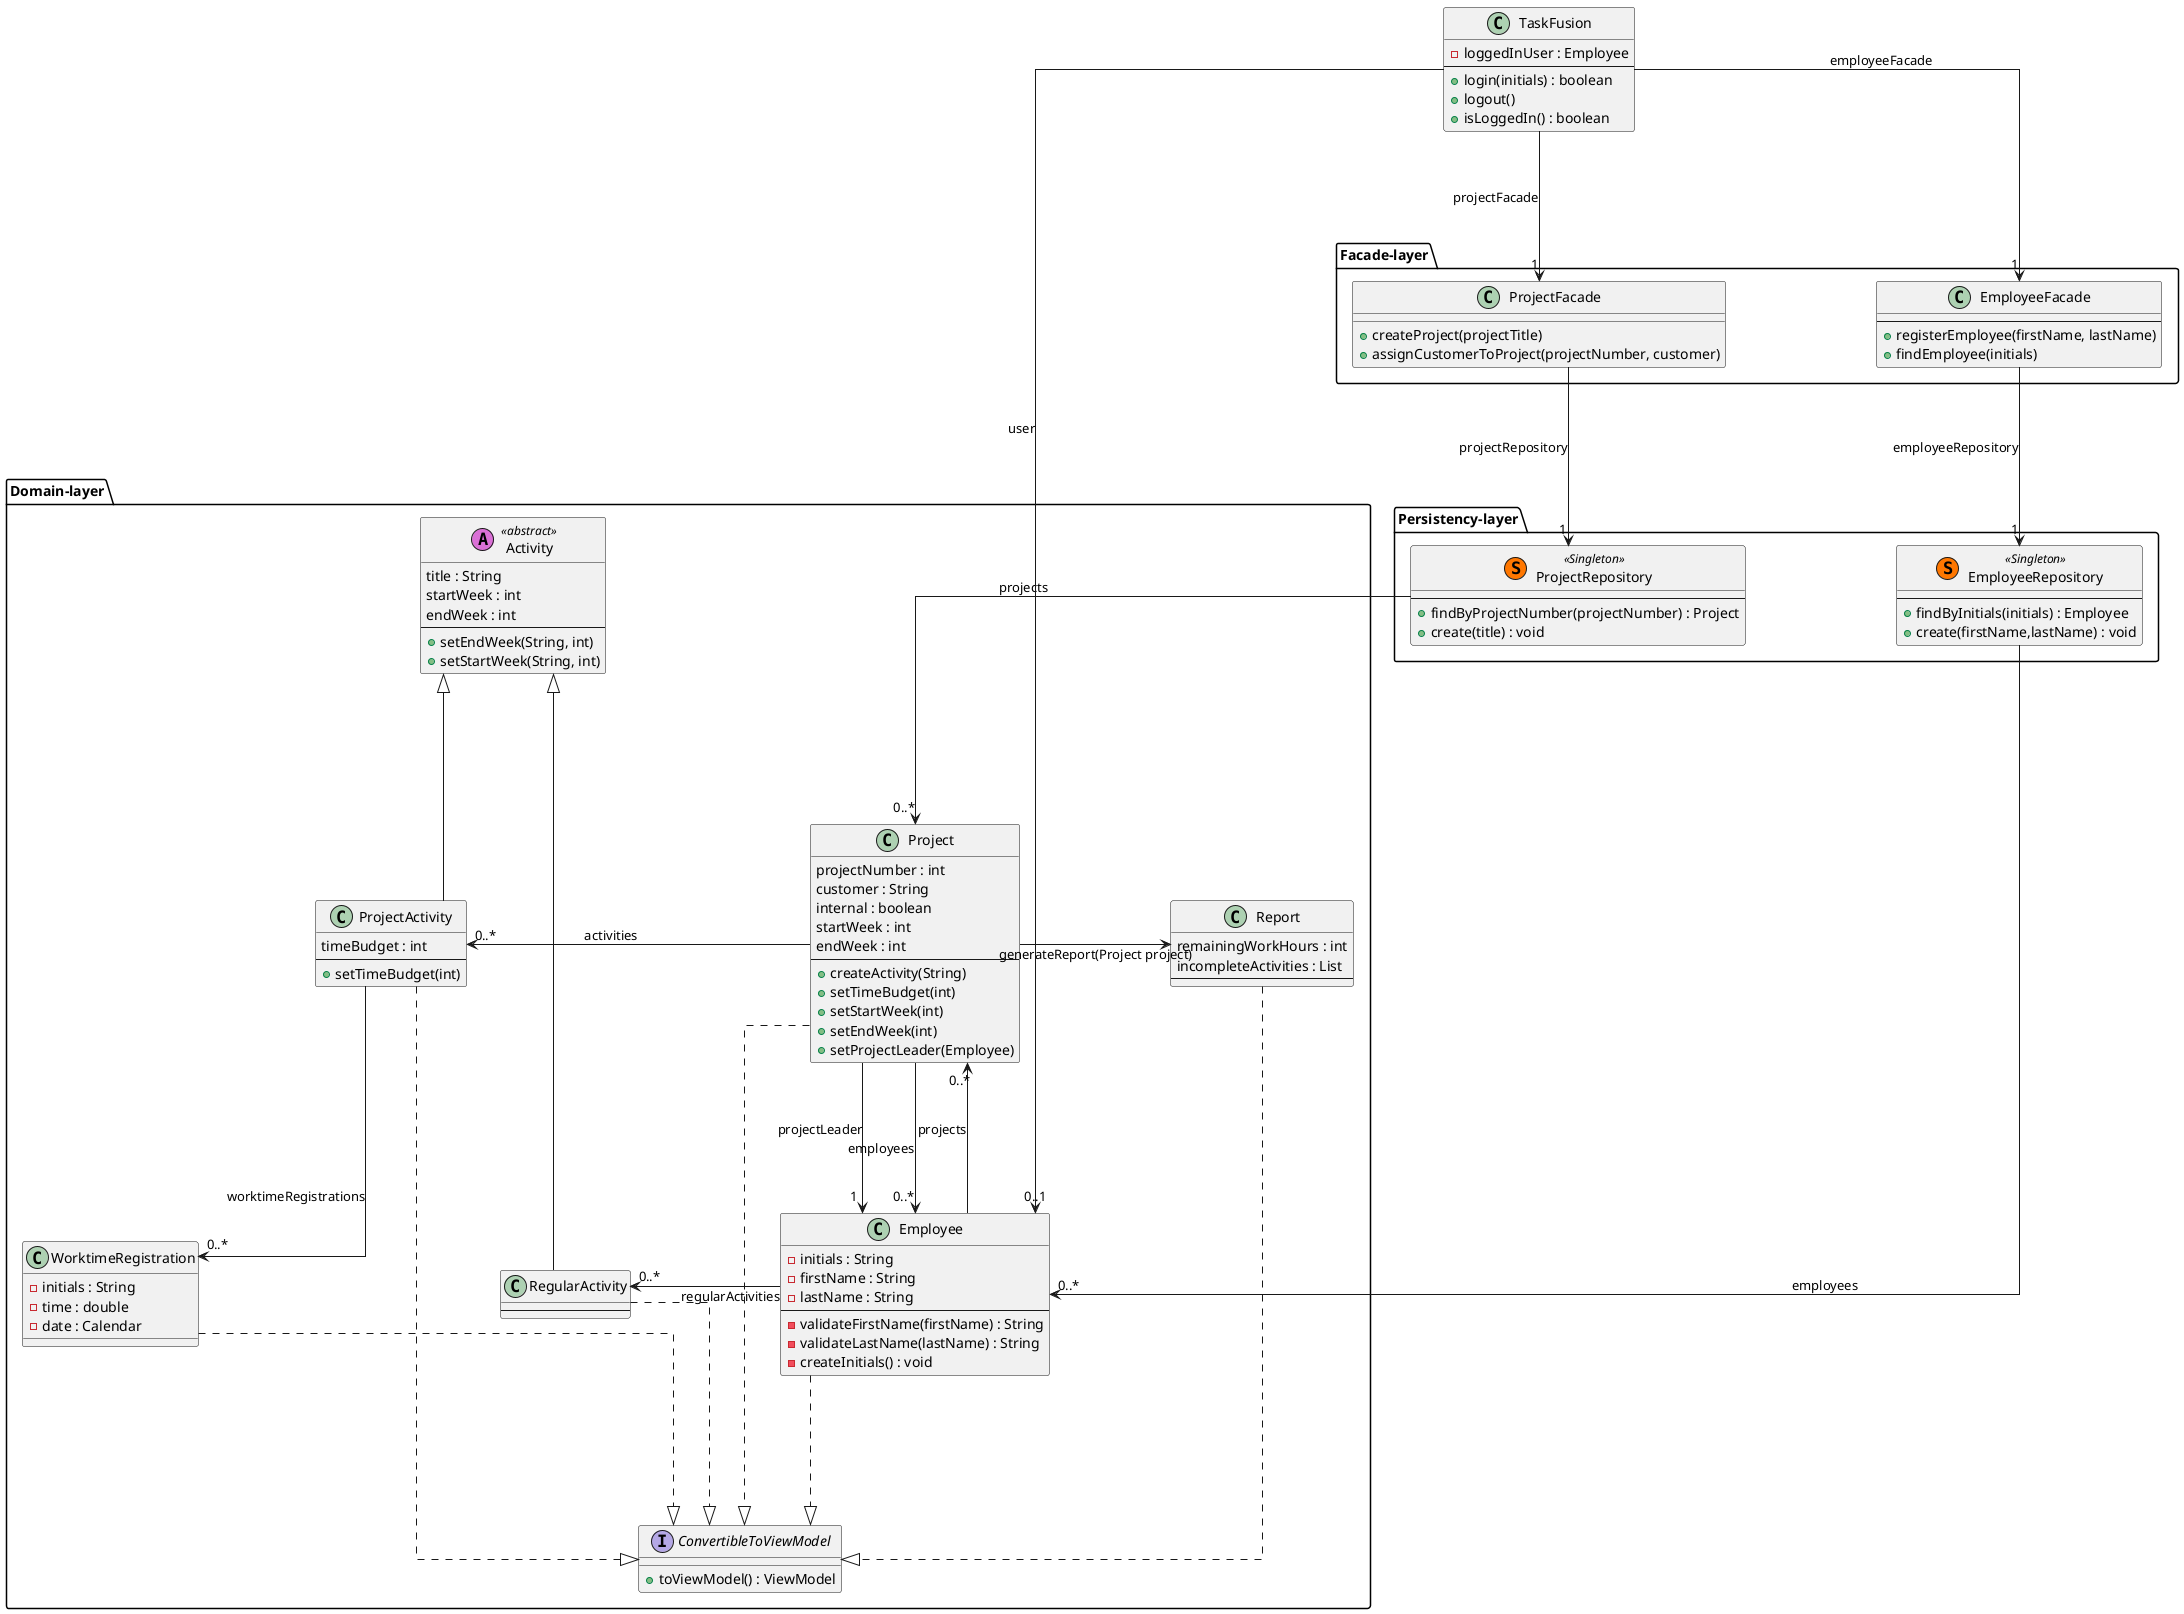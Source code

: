 @startuml ClassDiagram
skinparam linetype ortho
skinparam Nodesep 150
skinparam Ranksep 150


    
class "TaskFusion" as app{
    - loggedInUser : Employee
    --
    + login(initials) : boolean
    + logout()
    + isLoggedIn() : boolean
}

package "Facade-layer" {

    class EmployeeFacade {
        --
        + registerEmployee(firstName, lastName)
        + findEmployee(initials)
    }

    class ProjectFacade {
        + createProject(projectTitle)
        + assignCustomerToProject(projectNumber, customer)
    }
}


package "Persistency-layer" {
    class ProjectRepository << (S,#FF7700) Singleton >>{
        --
        + findByProjectNumber(projectNumber) : Project
        + create(title) : void
    }

    class EmployeeRepository << (S,#FF7700) Singleton >>{
        --
        + findByInitials(initials) : Employee
        + create(firstName,lastName) : void
    }

}


package "Domain-layer" {

    interface ConvertibleToViewModel{
        + toViewModel() : ViewModel
    }

    class Report {
        remainingWorkHours : int
        incompleteActivities : List
        --
    }

    class Project{
        projectNumber : int
        customer : String
        internal : boolean
        startWeek : int
        endWeek : int
        --
        + createActivity(String)
        + setTimeBudget(int)
        + setStartWeek(int)
        + setEndWeek(int)
        + setProjectLeader(Employee)
    }

    class ProjectActivity{
        timeBudget : int
        --
        + setTimeBudget(int)
    }
    
    class Activity <<(A, orchid)abstract>>{
        title : String
        startWeek : int
        endWeek : int
        --
        + setEndWeek(String, int)
        + setStartWeek(String, int)
    }
    class RegularActivity{
        --
    }

    class Employee{
        - initials : String
        - firstName : String
        - lastName : String
        --
        - validateFirstName(firstName) : String
        - validateLastName(lastName) : String
        - createInitials() : void
    }

    class WorktimeRegistration {
        - initials : String 
        - time : double 
        - date : Calendar
    }

}
app --> "1" ProjectFacade : projectFacade
app --> "1" EmployeeFacade : employeeFacade

ProjectFacade --> "1" ProjectRepository : projectRepository
EmployeeFacade --> "1" EmployeeRepository : employeeRepository

ProjectRepository --> "0..*" Project : projects
Project -> Report : generateReport(Project project)

EmployeeRepository --> "0..*" Employee : employees

app --> "0..1" Employee : user

Activity <|-- ProjectActivity
Activity <|- RegularActivity

Project --> "1" Employee : projectLeader
Project --> "0..*" Employee : employees
Employee --> "0..*" Project : projects
Project -> "0..*" ProjectActivity : activities
Employee -> "0..*" RegularActivity : regularActivities

ProjectActivity --> "0..*" WorktimeRegistration : worktimeRegistrations

'Employee --> "0..*" WorktimeRegistrations : worktimeRegistrations
Project ..|> ConvertibleToViewModel
Employee ..|> ConvertibleToViewModel
ProjectActivity ..|> ConvertibleToViewModel
RegularActivity ..|> ConvertibleToViewModel
WorktimeRegistration ..|> ConvertibleToViewModel
Report ..|> ConvertibleToViewModel

@enduml